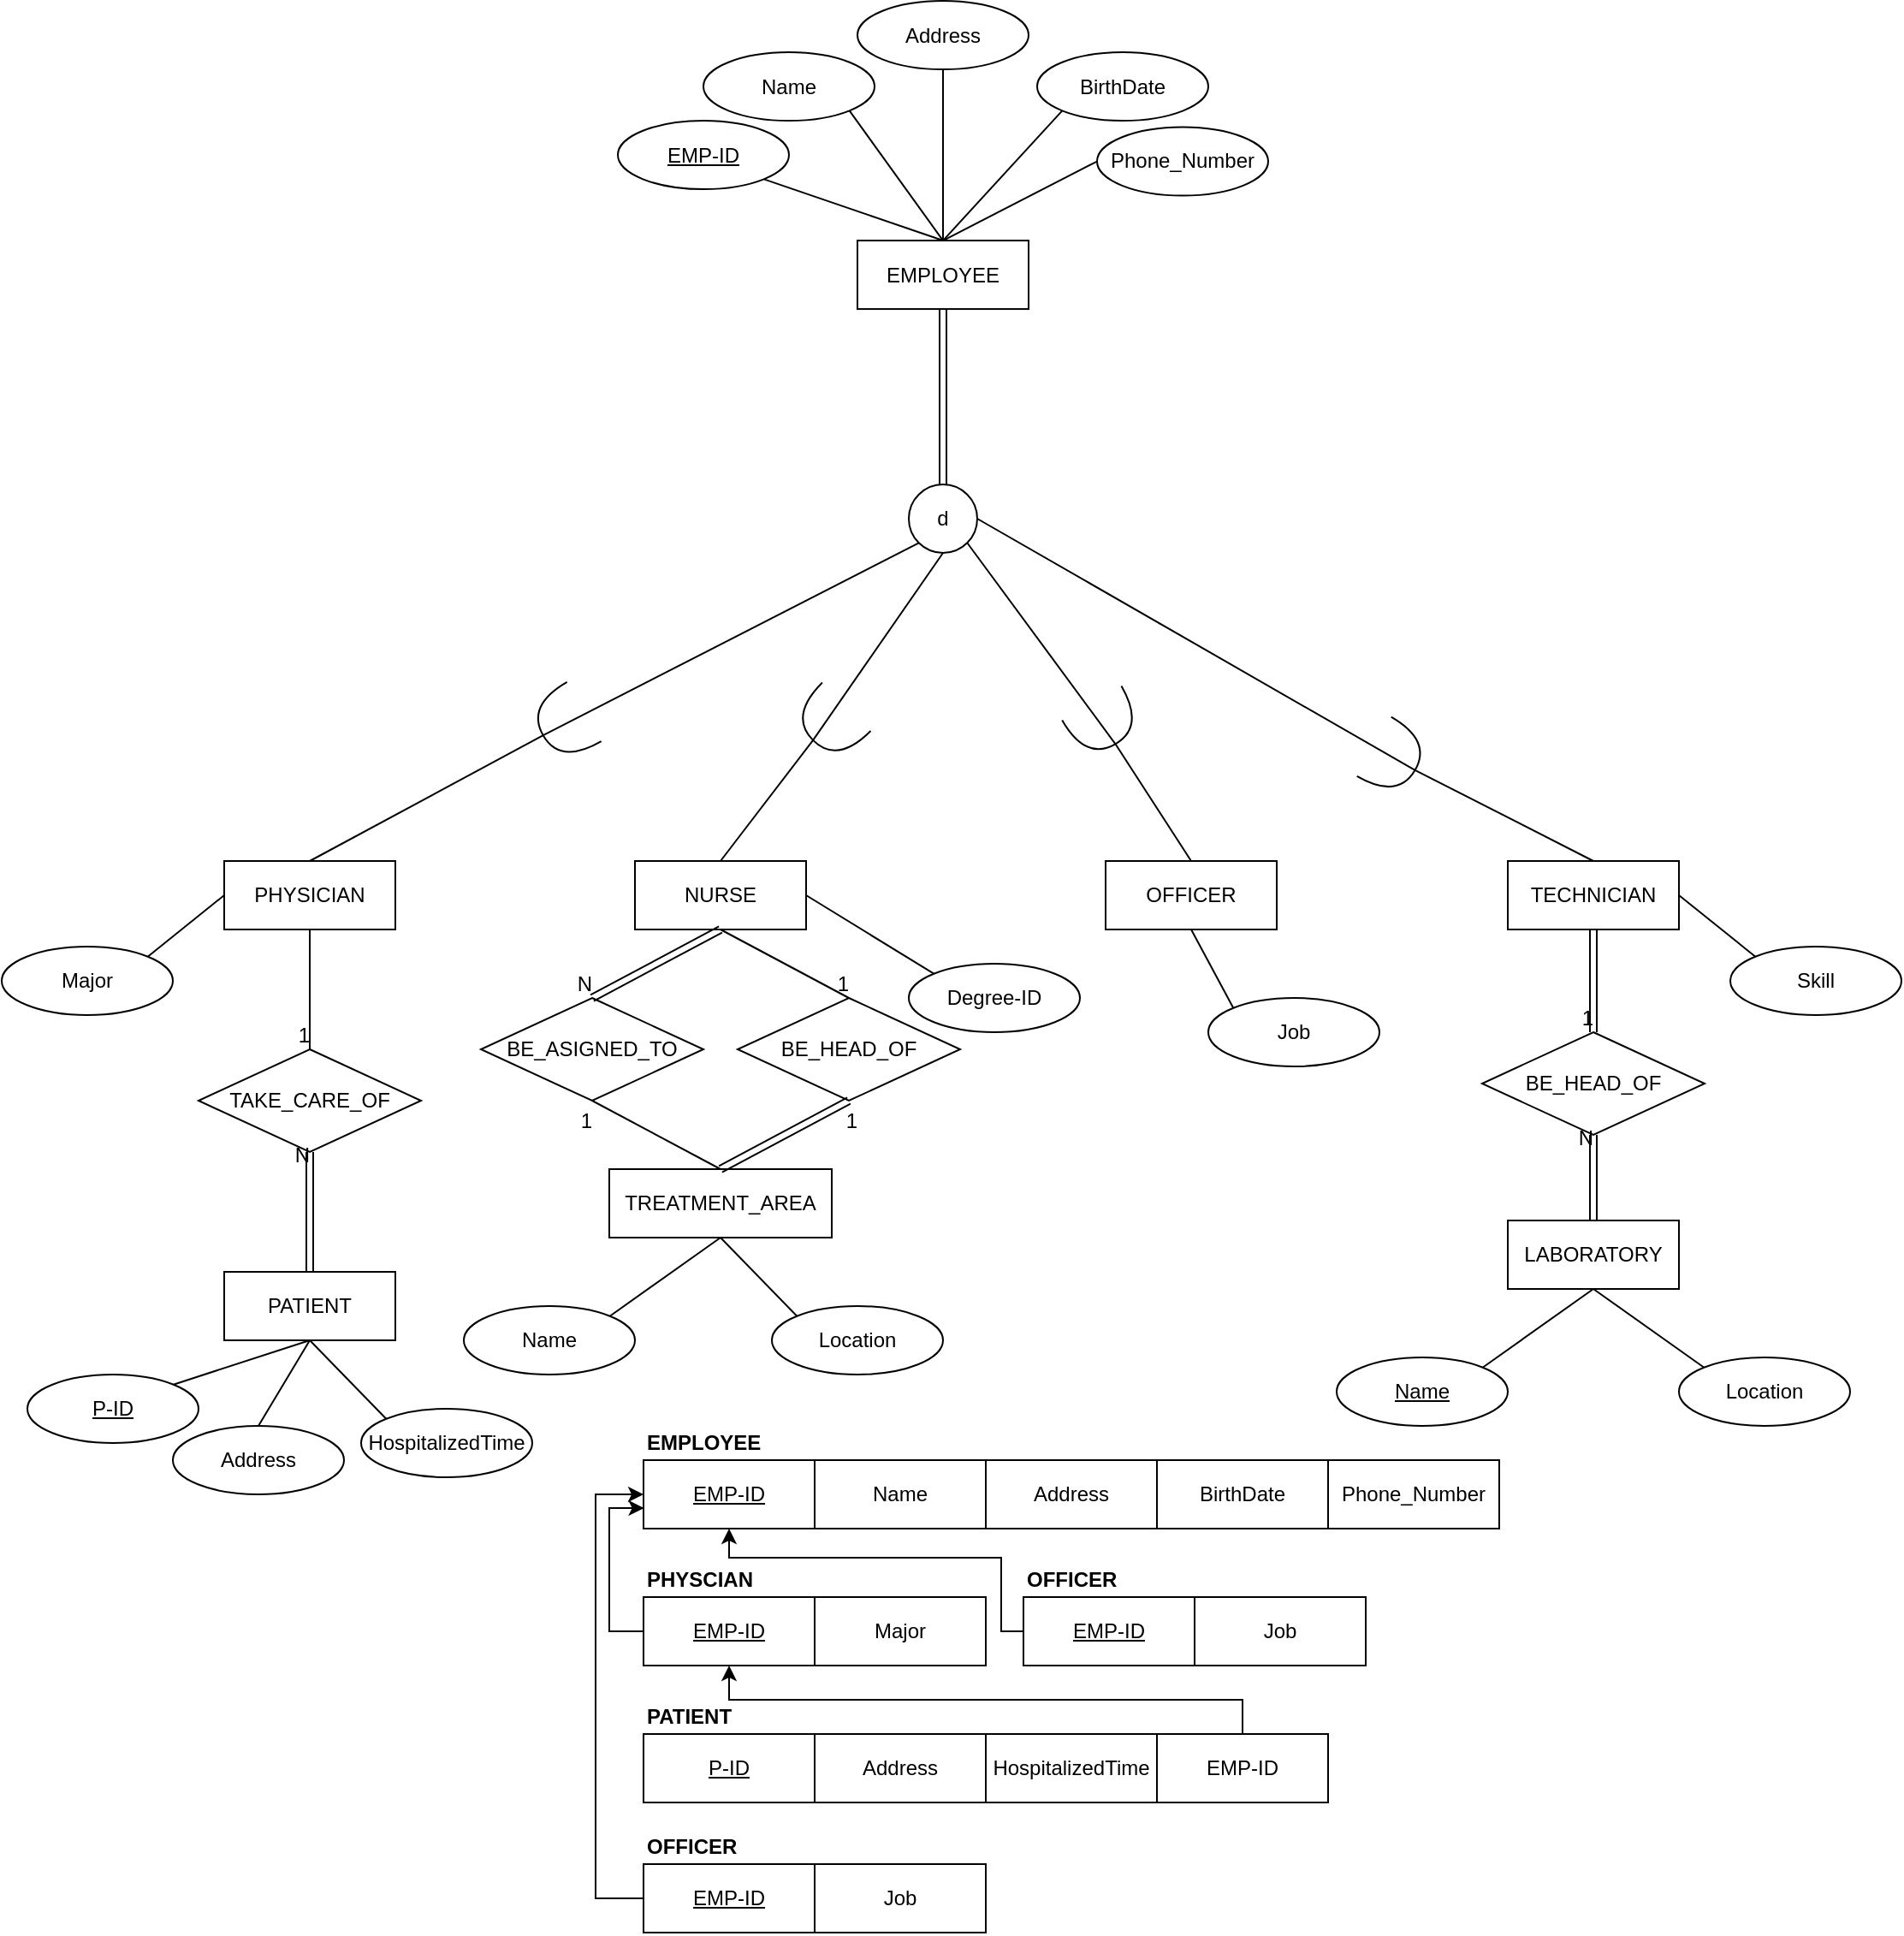 <mxfile version="15.3.2" type="github">
  <diagram id="R2lEEEUBdFMjLlhIrx00" name="Page-1">
    <mxGraphModel dx="1831" dy="503" grid="0" gridSize="10" guides="1" tooltips="1" connect="1" arrows="1" fold="1" page="1" pageScale="1" pageWidth="850" pageHeight="1100" math="0" shadow="0" extFonts="Permanent Marker^https://fonts.googleapis.com/css?family=Permanent+Marker">
      <root>
        <mxCell id="0" />
        <mxCell id="1" parent="0" />
        <mxCell id="Uyzg28V6n4aqCo-Vc_xZ-2" value="EMPLOYEE" style="whiteSpace=wrap;html=1;align=center;" parent="1" vertex="1">
          <mxGeometry x="230" y="257.53" width="100" height="40" as="geometry" />
        </mxCell>
        <mxCell id="Uyzg28V6n4aqCo-Vc_xZ-3" value="EMP-ID" style="ellipse;whiteSpace=wrap;html=1;align=center;fontStyle=4;" parent="1" vertex="1">
          <mxGeometry x="90" y="187.53" width="100" height="40" as="geometry" />
        </mxCell>
        <mxCell id="Uyzg28V6n4aqCo-Vc_xZ-4" value="" style="endArrow=none;html=1;rounded=0;entryX=0.5;entryY=0;entryDx=0;entryDy=0;exitX=1;exitY=1;exitDx=0;exitDy=0;" parent="1" source="Uyzg28V6n4aqCo-Vc_xZ-3" target="Uyzg28V6n4aqCo-Vc_xZ-2" edge="1">
          <mxGeometry relative="1" as="geometry">
            <mxPoint x="160" y="287.53" as="sourcePoint" />
            <mxPoint x="320" y="287.53" as="targetPoint" />
          </mxGeometry>
        </mxCell>
        <mxCell id="Uyzg28V6n4aqCo-Vc_xZ-5" value="Name" style="ellipse;whiteSpace=wrap;html=1;align=center;" parent="1" vertex="1">
          <mxGeometry x="140" y="147.53" width="100" height="40" as="geometry" />
        </mxCell>
        <mxCell id="Uyzg28V6n4aqCo-Vc_xZ-6" value="Address" style="ellipse;whiteSpace=wrap;html=1;align=center;" parent="1" vertex="1">
          <mxGeometry x="230" y="117.53" width="100" height="40" as="geometry" />
        </mxCell>
        <mxCell id="Uyzg28V6n4aqCo-Vc_xZ-7" value="BirthDate" style="ellipse;whiteSpace=wrap;html=1;align=center;" parent="1" vertex="1">
          <mxGeometry x="335" y="147.53" width="100" height="40" as="geometry" />
        </mxCell>
        <mxCell id="Uyzg28V6n4aqCo-Vc_xZ-8" value="Phone_Number" style="ellipse;whiteSpace=wrap;html=1;align=center;" parent="1" vertex="1">
          <mxGeometry x="370" y="191.29" width="100" height="40" as="geometry" />
        </mxCell>
        <mxCell id="Uyzg28V6n4aqCo-Vc_xZ-9" value="" style="endArrow=none;html=1;rounded=0;entryX=0.5;entryY=0;entryDx=0;entryDy=0;exitX=1;exitY=1;exitDx=0;exitDy=0;" parent="1" source="Uyzg28V6n4aqCo-Vc_xZ-5" target="Uyzg28V6n4aqCo-Vc_xZ-2" edge="1">
          <mxGeometry relative="1" as="geometry">
            <mxPoint x="185.233" y="231.721" as="sourcePoint" />
            <mxPoint x="240" y="267.53" as="targetPoint" />
          </mxGeometry>
        </mxCell>
        <mxCell id="Uyzg28V6n4aqCo-Vc_xZ-10" value="" style="endArrow=none;html=1;rounded=0;entryX=0.5;entryY=0;entryDx=0;entryDy=0;exitX=0.5;exitY=1;exitDx=0;exitDy=0;" parent="1" source="Uyzg28V6n4aqCo-Vc_xZ-6" target="Uyzg28V6n4aqCo-Vc_xZ-2" edge="1">
          <mxGeometry relative="1" as="geometry">
            <mxPoint x="195.233" y="241.721" as="sourcePoint" />
            <mxPoint x="250" y="277.53" as="targetPoint" />
          </mxGeometry>
        </mxCell>
        <mxCell id="Uyzg28V6n4aqCo-Vc_xZ-11" value="" style="endArrow=none;html=1;rounded=0;entryX=0.5;entryY=0;entryDx=0;entryDy=0;exitX=0;exitY=1;exitDx=0;exitDy=0;" parent="1" source="Uyzg28V6n4aqCo-Vc_xZ-7" target="Uyzg28V6n4aqCo-Vc_xZ-2" edge="1">
          <mxGeometry relative="1" as="geometry">
            <mxPoint x="205.233" y="251.721" as="sourcePoint" />
            <mxPoint x="260" y="287.53" as="targetPoint" />
          </mxGeometry>
        </mxCell>
        <mxCell id="Uyzg28V6n4aqCo-Vc_xZ-12" value="" style="endArrow=none;html=1;rounded=0;entryX=0.5;entryY=0;entryDx=0;entryDy=0;exitX=0;exitY=0.5;exitDx=0;exitDy=0;" parent="1" source="Uyzg28V6n4aqCo-Vc_xZ-8" target="Uyzg28V6n4aqCo-Vc_xZ-2" edge="1">
          <mxGeometry relative="1" as="geometry">
            <mxPoint x="359.767" y="191.721" as="sourcePoint" />
            <mxPoint x="290" y="267.53" as="targetPoint" />
          </mxGeometry>
        </mxCell>
        <mxCell id="Uyzg28V6n4aqCo-Vc_xZ-13" value="PHYSICIAN" style="whiteSpace=wrap;html=1;align=center;" parent="1" vertex="1">
          <mxGeometry x="-140" y="620" width="100" height="40" as="geometry" />
        </mxCell>
        <mxCell id="Uyzg28V6n4aqCo-Vc_xZ-14" value="NURSE" style="whiteSpace=wrap;html=1;align=center;" parent="1" vertex="1">
          <mxGeometry x="100" y="620" width="100" height="40" as="geometry" />
        </mxCell>
        <mxCell id="Uyzg28V6n4aqCo-Vc_xZ-15" value="OFFICER" style="whiteSpace=wrap;html=1;align=center;" parent="1" vertex="1">
          <mxGeometry x="375" y="620" width="100" height="40" as="geometry" />
        </mxCell>
        <mxCell id="Uyzg28V6n4aqCo-Vc_xZ-16" value="TECHNICIAN" style="whiteSpace=wrap;html=1;align=center;" parent="1" vertex="1">
          <mxGeometry x="610" y="620" width="100" height="40" as="geometry" />
        </mxCell>
        <mxCell id="Uyzg28V6n4aqCo-Vc_xZ-17" value="Major" style="ellipse;whiteSpace=wrap;html=1;align=center;" parent="1" vertex="1">
          <mxGeometry x="-270" y="670" width="100" height="40" as="geometry" />
        </mxCell>
        <mxCell id="Uyzg28V6n4aqCo-Vc_xZ-18" value="Degree-ID" style="ellipse;whiteSpace=wrap;html=1;align=center;" parent="1" vertex="1">
          <mxGeometry x="260" y="680" width="100" height="40" as="geometry" />
        </mxCell>
        <mxCell id="Uyzg28V6n4aqCo-Vc_xZ-19" value="Job" style="ellipse;whiteSpace=wrap;html=1;align=center;" parent="1" vertex="1">
          <mxGeometry x="435" y="700" width="100" height="40" as="geometry" />
        </mxCell>
        <mxCell id="Uyzg28V6n4aqCo-Vc_xZ-20" value="Skill" style="ellipse;whiteSpace=wrap;html=1;align=center;" parent="1" vertex="1">
          <mxGeometry x="740" y="670" width="100" height="40" as="geometry" />
        </mxCell>
        <mxCell id="Uyzg28V6n4aqCo-Vc_xZ-21" value="TREATMENT_AREA" style="whiteSpace=wrap;html=1;align=center;" parent="1" vertex="1">
          <mxGeometry x="85" y="800" width="130" height="40" as="geometry" />
        </mxCell>
        <mxCell id="Uyzg28V6n4aqCo-Vc_xZ-22" value="Name" style="ellipse;whiteSpace=wrap;html=1;align=center;" parent="1" vertex="1">
          <mxGeometry y="880" width="100" height="40" as="geometry" />
        </mxCell>
        <mxCell id="Uyzg28V6n4aqCo-Vc_xZ-23" value="Location" style="ellipse;whiteSpace=wrap;html=1;align=center;" parent="1" vertex="1">
          <mxGeometry x="180" y="880" width="100" height="40" as="geometry" />
        </mxCell>
        <mxCell id="Uyzg28V6n4aqCo-Vc_xZ-24" value="BE_ASIGNED_TO" style="shape=rhombus;perimeter=rhombusPerimeter;whiteSpace=wrap;html=1;align=center;" parent="1" vertex="1">
          <mxGeometry x="10" y="700" width="130" height="60" as="geometry" />
        </mxCell>
        <mxCell id="Uyzg28V6n4aqCo-Vc_xZ-25" value="BE_HEAD_OF" style="shape=rhombus;perimeter=rhombusPerimeter;whiteSpace=wrap;html=1;align=center;" parent="1" vertex="1">
          <mxGeometry x="160" y="700" width="130" height="60" as="geometry" />
        </mxCell>
        <mxCell id="F6QWjdPtNoCnqDU_v6b6-1" value="" style="shape=link;html=1;rounded=0;exitX=0.5;exitY=1;exitDx=0;exitDy=0;entryX=0.5;entryY=0;entryDx=0;entryDy=0;" edge="1" parent="1" source="Uyzg28V6n4aqCo-Vc_xZ-14" target="Uyzg28V6n4aqCo-Vc_xZ-24">
          <mxGeometry relative="1" as="geometry">
            <mxPoint x="210" y="640" as="sourcePoint" />
            <mxPoint x="370" y="640" as="targetPoint" />
          </mxGeometry>
        </mxCell>
        <mxCell id="F6QWjdPtNoCnqDU_v6b6-2" value="N" style="resizable=0;html=1;align=right;verticalAlign=bottom;" connectable="0" vertex="1" parent="F6QWjdPtNoCnqDU_v6b6-1">
          <mxGeometry x="1" relative="1" as="geometry" />
        </mxCell>
        <mxCell id="F6QWjdPtNoCnqDU_v6b6-3" value="" style="endArrow=none;html=1;rounded=0;exitX=0.5;exitY=0;exitDx=0;exitDy=0;entryX=0.5;entryY=1;entryDx=0;entryDy=0;shape=link;" edge="1" parent="1" source="Uyzg28V6n4aqCo-Vc_xZ-21" target="Uyzg28V6n4aqCo-Vc_xZ-25">
          <mxGeometry relative="1" as="geometry">
            <mxPoint x="190" y="740" as="sourcePoint" />
            <mxPoint x="350" y="740" as="targetPoint" />
          </mxGeometry>
        </mxCell>
        <mxCell id="F6QWjdPtNoCnqDU_v6b6-4" value="1" style="resizable=0;html=1;align=right;verticalAlign=bottom;" connectable="0" vertex="1" parent="F6QWjdPtNoCnqDU_v6b6-3">
          <mxGeometry x="1" relative="1" as="geometry">
            <mxPoint x="5" y="20" as="offset" />
          </mxGeometry>
        </mxCell>
        <mxCell id="F6QWjdPtNoCnqDU_v6b6-7" value="" style="endArrow=none;html=1;rounded=0;exitX=0.5;exitY=1;exitDx=0;exitDy=0;entryX=0.5;entryY=0;entryDx=0;entryDy=0;" edge="1" parent="1" source="Uyzg28V6n4aqCo-Vc_xZ-14" target="Uyzg28V6n4aqCo-Vc_xZ-25">
          <mxGeometry relative="1" as="geometry">
            <mxPoint x="210" y="610" as="sourcePoint" />
            <mxPoint x="370" y="610" as="targetPoint" />
          </mxGeometry>
        </mxCell>
        <mxCell id="F6QWjdPtNoCnqDU_v6b6-8" value="1" style="resizable=0;html=1;align=right;verticalAlign=bottom;" connectable="0" vertex="1" parent="F6QWjdPtNoCnqDU_v6b6-7">
          <mxGeometry x="1" relative="1" as="geometry" />
        </mxCell>
        <mxCell id="F6QWjdPtNoCnqDU_v6b6-9" value="" style="endArrow=none;html=1;rounded=0;entryX=0.5;entryY=1;entryDx=0;entryDy=0;exitX=0.5;exitY=0;exitDx=0;exitDy=0;" edge="1" parent="1" source="Uyzg28V6n4aqCo-Vc_xZ-21" target="Uyzg28V6n4aqCo-Vc_xZ-24">
          <mxGeometry relative="1" as="geometry">
            <mxPoint x="210" y="610" as="sourcePoint" />
            <mxPoint x="370" y="610" as="targetPoint" />
          </mxGeometry>
        </mxCell>
        <mxCell id="F6QWjdPtNoCnqDU_v6b6-10" value="1" style="resizable=0;html=1;align=right;verticalAlign=bottom;" connectable="0" vertex="1" parent="F6QWjdPtNoCnqDU_v6b6-9">
          <mxGeometry x="1" relative="1" as="geometry">
            <mxPoint y="20" as="offset" />
          </mxGeometry>
        </mxCell>
        <mxCell id="F6QWjdPtNoCnqDU_v6b6-11" value="BE_HEAD_OF" style="shape=rhombus;perimeter=rhombusPerimeter;whiteSpace=wrap;html=1;align=center;" vertex="1" parent="1">
          <mxGeometry x="595" y="720" width="130" height="60" as="geometry" />
        </mxCell>
        <mxCell id="F6QWjdPtNoCnqDU_v6b6-12" value="" style="shape=link;html=1;rounded=0;entryX=0.5;entryY=0;entryDx=0;entryDy=0;exitX=0.5;exitY=1;exitDx=0;exitDy=0;" edge="1" parent="1" source="Uyzg28V6n4aqCo-Vc_xZ-16" target="F6QWjdPtNoCnqDU_v6b6-11">
          <mxGeometry relative="1" as="geometry">
            <mxPoint x="460" y="610" as="sourcePoint" />
            <mxPoint x="620" y="610" as="targetPoint" />
          </mxGeometry>
        </mxCell>
        <mxCell id="F6QWjdPtNoCnqDU_v6b6-13" value="1" style="resizable=0;html=1;align=right;verticalAlign=bottom;" connectable="0" vertex="1" parent="F6QWjdPtNoCnqDU_v6b6-12">
          <mxGeometry x="1" relative="1" as="geometry" />
        </mxCell>
        <mxCell id="F6QWjdPtNoCnqDU_v6b6-14" value="LABORATORY" style="whiteSpace=wrap;html=1;align=center;" vertex="1" parent="1">
          <mxGeometry x="610" y="830" width="100" height="40" as="geometry" />
        </mxCell>
        <mxCell id="F6QWjdPtNoCnqDU_v6b6-15" value="" style="shape=link;html=1;rounded=0;entryX=0.5;entryY=1;entryDx=0;entryDy=0;exitX=0.5;exitY=0;exitDx=0;exitDy=0;" edge="1" parent="1" source="F6QWjdPtNoCnqDU_v6b6-14" target="F6QWjdPtNoCnqDU_v6b6-11">
          <mxGeometry relative="1" as="geometry">
            <mxPoint x="410" y="740" as="sourcePoint" />
            <mxPoint x="570" y="740" as="targetPoint" />
          </mxGeometry>
        </mxCell>
        <mxCell id="F6QWjdPtNoCnqDU_v6b6-16" value="N" style="resizable=0;html=1;align=right;verticalAlign=bottom;" connectable="0" vertex="1" parent="F6QWjdPtNoCnqDU_v6b6-15">
          <mxGeometry x="1" relative="1" as="geometry">
            <mxPoint y="10" as="offset" />
          </mxGeometry>
        </mxCell>
        <mxCell id="F6QWjdPtNoCnqDU_v6b6-17" value="Location" style="ellipse;whiteSpace=wrap;html=1;align=center;" vertex="1" parent="1">
          <mxGeometry x="710" y="910" width="100" height="40" as="geometry" />
        </mxCell>
        <mxCell id="F6QWjdPtNoCnqDU_v6b6-18" value="&lt;u&gt;Name&lt;/u&gt;" style="ellipse;whiteSpace=wrap;html=1;align=center;" vertex="1" parent="1">
          <mxGeometry x="510" y="910" width="100" height="40" as="geometry" />
        </mxCell>
        <mxCell id="F6QWjdPtNoCnqDU_v6b6-19" value="TAKE_CARE_OF" style="shape=rhombus;perimeter=rhombusPerimeter;whiteSpace=wrap;html=1;align=center;" vertex="1" parent="1">
          <mxGeometry x="-155" y="730" width="130" height="60" as="geometry" />
        </mxCell>
        <mxCell id="F6QWjdPtNoCnqDU_v6b6-20" value="PATIENT" style="whiteSpace=wrap;html=1;align=center;" vertex="1" parent="1">
          <mxGeometry x="-140" y="860" width="100" height="40" as="geometry" />
        </mxCell>
        <mxCell id="F6QWjdPtNoCnqDU_v6b6-21" value="" style="shape=link;html=1;rounded=0;entryX=0.5;entryY=1;entryDx=0;entryDy=0;exitX=0.5;exitY=0;exitDx=0;exitDy=0;" edge="1" parent="1" source="F6QWjdPtNoCnqDU_v6b6-20" target="F6QWjdPtNoCnqDU_v6b6-19">
          <mxGeometry relative="1" as="geometry">
            <mxPoint x="-340" y="770" as="sourcePoint" />
            <mxPoint x="-180" y="770" as="targetPoint" />
          </mxGeometry>
        </mxCell>
        <mxCell id="F6QWjdPtNoCnqDU_v6b6-22" value="N" style="resizable=0;html=1;align=right;verticalAlign=bottom;" connectable="0" vertex="1" parent="F6QWjdPtNoCnqDU_v6b6-21">
          <mxGeometry x="1" relative="1" as="geometry">
            <mxPoint y="10" as="offset" />
          </mxGeometry>
        </mxCell>
        <mxCell id="F6QWjdPtNoCnqDU_v6b6-23" value="Address" style="ellipse;whiteSpace=wrap;html=1;align=center;" vertex="1" parent="1">
          <mxGeometry x="-170" y="950" width="100" height="40" as="geometry" />
        </mxCell>
        <mxCell id="F6QWjdPtNoCnqDU_v6b6-24" value="&lt;u&gt;P-ID&lt;/u&gt;" style="ellipse;whiteSpace=wrap;html=1;align=center;" vertex="1" parent="1">
          <mxGeometry x="-255" y="920" width="100" height="40" as="geometry" />
        </mxCell>
        <mxCell id="F6QWjdPtNoCnqDU_v6b6-25" value="" style="endArrow=none;html=1;rounded=0;exitX=0.5;exitY=1;exitDx=0;exitDy=0;entryX=0.5;entryY=0;entryDx=0;entryDy=0;" edge="1" parent="1" source="Uyzg28V6n4aqCo-Vc_xZ-13" target="F6QWjdPtNoCnqDU_v6b6-19">
          <mxGeometry relative="1" as="geometry">
            <mxPoint x="-250" y="720" as="sourcePoint" />
            <mxPoint x="-90" y="720" as="targetPoint" />
          </mxGeometry>
        </mxCell>
        <mxCell id="F6QWjdPtNoCnqDU_v6b6-26" value="1" style="resizable=0;html=1;align=right;verticalAlign=bottom;" connectable="0" vertex="1" parent="F6QWjdPtNoCnqDU_v6b6-25">
          <mxGeometry x="1" relative="1" as="geometry" />
        </mxCell>
        <mxCell id="F6QWjdPtNoCnqDU_v6b6-27" value="HospitalizedTime" style="ellipse;whiteSpace=wrap;html=1;align=center;" vertex="1" parent="1">
          <mxGeometry x="-60" y="940" width="100" height="40" as="geometry" />
        </mxCell>
        <mxCell id="F6QWjdPtNoCnqDU_v6b6-28" value="d" style="ellipse;whiteSpace=wrap;html=1;aspect=fixed;" vertex="1" parent="1">
          <mxGeometry x="260" y="400" width="40" height="40" as="geometry" />
        </mxCell>
        <mxCell id="F6QWjdPtNoCnqDU_v6b6-29" value="" style="shape=link;html=1;rounded=0;exitX=0.5;exitY=1;exitDx=0;exitDy=0;entryX=0.5;entryY=0;entryDx=0;entryDy=0;" edge="1" parent="1" source="Uyzg28V6n4aqCo-Vc_xZ-2" target="F6QWjdPtNoCnqDU_v6b6-28">
          <mxGeometry relative="1" as="geometry">
            <mxPoint x="330" y="350" as="sourcePoint" />
            <mxPoint x="490" y="350" as="targetPoint" />
          </mxGeometry>
        </mxCell>
        <mxCell id="F6QWjdPtNoCnqDU_v6b6-31" value="" style="endArrow=none;html=1;rounded=0;entryX=1;entryY=0.5;entryDx=0;entryDy=0;exitX=0.5;exitY=0;exitDx=0;exitDy=0;entryPerimeter=0;" edge="1" parent="1" source="Uyzg28V6n4aqCo-Vc_xZ-13" target="F6QWjdPtNoCnqDU_v6b6-32">
          <mxGeometry relative="1" as="geometry">
            <mxPoint x="185.355" y="231.672" as="sourcePoint" />
            <mxPoint x="290" y="267.53" as="targetPoint" />
          </mxGeometry>
        </mxCell>
        <mxCell id="F6QWjdPtNoCnqDU_v6b6-32" value="" style="shape=requiredInterface;html=1;verticalLabelPosition=bottom;rotation=-210;" vertex="1" parent="1">
          <mxGeometry x="44.51" y="519.67" width="27.66" height="40" as="geometry" />
        </mxCell>
        <mxCell id="F6QWjdPtNoCnqDU_v6b6-33" value="" style="endArrow=none;html=1;rounded=0;entryX=0;entryY=1;entryDx=0;entryDy=0;exitX=1;exitY=0.5;exitDx=0;exitDy=0;exitPerimeter=0;" edge="1" parent="1" source="F6QWjdPtNoCnqDU_v6b6-32" target="F6QWjdPtNoCnqDU_v6b6-28">
          <mxGeometry relative="1" as="geometry">
            <mxPoint x="50" y="550" as="sourcePoint" />
            <mxPoint x="56.363" y="556.585" as="targetPoint" />
          </mxGeometry>
        </mxCell>
        <mxCell id="F6QWjdPtNoCnqDU_v6b6-34" value="" style="endArrow=none;html=1;rounded=0;entryX=1;entryY=0.5;entryDx=0;entryDy=0;exitX=0.5;exitY=0;exitDx=0;exitDy=0;entryPerimeter=0;" edge="1" parent="1" target="F6QWjdPtNoCnqDU_v6b6-35" source="Uyzg28V6n4aqCo-Vc_xZ-14">
          <mxGeometry relative="1" as="geometry">
            <mxPoint x="100" y="585.86" as="sourcePoint" />
            <mxPoint x="480" y="233.39" as="targetPoint" />
          </mxGeometry>
        </mxCell>
        <mxCell id="F6QWjdPtNoCnqDU_v6b6-35" value="" style="shape=requiredInterface;html=1;verticalLabelPosition=bottom;rotation=135;" vertex="1" parent="1">
          <mxGeometry x="200" y="519.67" width="27.66" height="40" as="geometry" />
        </mxCell>
        <mxCell id="F6QWjdPtNoCnqDU_v6b6-36" value="" style="endArrow=none;html=1;rounded=0;entryX=0.5;entryY=1;entryDx=0;entryDy=0;exitX=1;exitY=0.5;exitDx=0;exitDy=0;exitPerimeter=0;" edge="1" parent="1" source="F6QWjdPtNoCnqDU_v6b6-35" target="F6QWjdPtNoCnqDU_v6b6-28">
          <mxGeometry relative="1" as="geometry">
            <mxPoint x="240" y="515.86" as="sourcePoint" />
            <mxPoint x="455.858" y="400.002" as="targetPoint" />
          </mxGeometry>
        </mxCell>
        <mxCell id="F6QWjdPtNoCnqDU_v6b6-37" value="" style="endArrow=none;html=1;rounded=0;entryX=1;entryY=0.5;entryDx=0;entryDy=0;exitX=0.5;exitY=0;exitDx=0;exitDy=0;entryPerimeter=0;" edge="1" parent="1" target="F6QWjdPtNoCnqDU_v6b6-38" source="Uyzg28V6n4aqCo-Vc_xZ-15">
          <mxGeometry relative="1" as="geometry">
            <mxPoint x="350" y="600" as="sourcePoint" />
            <mxPoint x="680" y="213.39" as="targetPoint" />
          </mxGeometry>
        </mxCell>
        <mxCell id="F6QWjdPtNoCnqDU_v6b6-38" value="" style="shape=requiredInterface;html=1;verticalLabelPosition=bottom;rotation=60;" vertex="1" parent="1">
          <mxGeometry x="360" y="519.67" width="27.66" height="40" as="geometry" />
        </mxCell>
        <mxCell id="F6QWjdPtNoCnqDU_v6b6-39" value="" style="endArrow=none;html=1;rounded=0;entryX=1;entryY=1;entryDx=0;entryDy=0;exitX=1;exitY=0.5;exitDx=0;exitDy=0;exitPerimeter=0;" edge="1" parent="1" source="F6QWjdPtNoCnqDU_v6b6-38" target="F6QWjdPtNoCnqDU_v6b6-28">
          <mxGeometry relative="1" as="geometry">
            <mxPoint x="440" y="495.86" as="sourcePoint" />
            <mxPoint x="480" y="420" as="targetPoint" />
          </mxGeometry>
        </mxCell>
        <mxCell id="F6QWjdPtNoCnqDU_v6b6-40" value="" style="endArrow=none;html=1;rounded=0;entryX=1;entryY=0.5;entryDx=0;entryDy=0;exitX=0.5;exitY=0;exitDx=0;exitDy=0;entryPerimeter=0;" edge="1" parent="1" target="F6QWjdPtNoCnqDU_v6b6-41" source="Uyzg28V6n4aqCo-Vc_xZ-16">
          <mxGeometry relative="1" as="geometry">
            <mxPoint x="500" y="610" as="sourcePoint" />
            <mxPoint x="830" y="223.39" as="targetPoint" />
          </mxGeometry>
        </mxCell>
        <mxCell id="F6QWjdPtNoCnqDU_v6b6-41" value="" style="shape=requiredInterface;html=1;verticalLabelPosition=bottom;rotation=30;" vertex="1" parent="1">
          <mxGeometry x="530" y="540" width="27.66" height="40" as="geometry" />
        </mxCell>
        <mxCell id="F6QWjdPtNoCnqDU_v6b6-42" value="" style="endArrow=none;html=1;rounded=0;entryX=1;entryY=0.5;entryDx=0;entryDy=0;exitX=1;exitY=0.5;exitDx=0;exitDy=0;exitPerimeter=0;" edge="1" parent="1" source="F6QWjdPtNoCnqDU_v6b6-41" target="F6QWjdPtNoCnqDU_v6b6-28">
          <mxGeometry relative="1" as="geometry">
            <mxPoint x="590" y="505.86" as="sourcePoint" />
            <mxPoint x="630" y="430" as="targetPoint" />
          </mxGeometry>
        </mxCell>
        <mxCell id="F6QWjdPtNoCnqDU_v6b6-43" value="" style="endArrow=none;html=1;rounded=0;entryX=1;entryY=0.5;entryDx=0;entryDy=0;exitX=0;exitY=0;exitDx=0;exitDy=0;" edge="1" parent="1" source="Uyzg28V6n4aqCo-Vc_xZ-20" target="Uyzg28V6n4aqCo-Vc_xZ-16">
          <mxGeometry relative="1" as="geometry">
            <mxPoint x="670" y="630" as="sourcePoint" />
            <mxPoint x="565.807" y="576.915" as="targetPoint" />
          </mxGeometry>
        </mxCell>
        <mxCell id="F6QWjdPtNoCnqDU_v6b6-44" value="" style="endArrow=none;html=1;rounded=0;entryX=0.5;entryY=1;entryDx=0;entryDy=0;exitX=0;exitY=0;exitDx=0;exitDy=0;" edge="1" parent="1" source="F6QWjdPtNoCnqDU_v6b6-17" target="F6QWjdPtNoCnqDU_v6b6-14">
          <mxGeometry relative="1" as="geometry">
            <mxPoint x="764.645" y="685.858" as="sourcePoint" />
            <mxPoint x="720" y="650" as="targetPoint" />
          </mxGeometry>
        </mxCell>
        <mxCell id="F6QWjdPtNoCnqDU_v6b6-45" value="" style="endArrow=none;html=1;rounded=0;entryX=0.5;entryY=1;entryDx=0;entryDy=0;exitX=1;exitY=0;exitDx=0;exitDy=0;" edge="1" parent="1" source="F6QWjdPtNoCnqDU_v6b6-18" target="F6QWjdPtNoCnqDU_v6b6-14">
          <mxGeometry relative="1" as="geometry">
            <mxPoint x="734.645" y="925.858" as="sourcePoint" />
            <mxPoint x="670" y="880" as="targetPoint" />
          </mxGeometry>
        </mxCell>
        <mxCell id="F6QWjdPtNoCnqDU_v6b6-46" value="" style="endArrow=none;html=1;rounded=0;entryX=0.5;entryY=1;entryDx=0;entryDy=0;exitX=0;exitY=0;exitDx=0;exitDy=0;" edge="1" parent="1" source="Uyzg28V6n4aqCo-Vc_xZ-19" target="Uyzg28V6n4aqCo-Vc_xZ-15">
          <mxGeometry relative="1" as="geometry">
            <mxPoint x="392.995" y="745.858" as="sourcePoint" />
            <mxPoint x="457.64" y="700" as="targetPoint" />
          </mxGeometry>
        </mxCell>
        <mxCell id="F6QWjdPtNoCnqDU_v6b6-47" value="" style="endArrow=none;html=1;rounded=0;exitX=1;exitY=0.5;exitDx=0;exitDy=0;entryX=0;entryY=0;entryDx=0;entryDy=0;" edge="1" parent="1" source="Uyzg28V6n4aqCo-Vc_xZ-14" target="Uyzg28V6n4aqCo-Vc_xZ-18">
          <mxGeometry relative="1" as="geometry">
            <mxPoint x="225.355" y="645.858" as="sourcePoint" />
            <mxPoint x="250" y="690" as="targetPoint" />
          </mxGeometry>
        </mxCell>
        <mxCell id="F6QWjdPtNoCnqDU_v6b6-48" value="" style="endArrow=none;html=1;rounded=0;exitX=0.5;exitY=1;exitDx=0;exitDy=0;entryX=1;entryY=0;entryDx=0;entryDy=0;" edge="1" parent="1" source="Uyzg28V6n4aqCo-Vc_xZ-21" target="Uyzg28V6n4aqCo-Vc_xZ-22">
          <mxGeometry relative="1" as="geometry">
            <mxPoint x="112.68" y="874.14" as="sourcePoint" />
            <mxPoint x="187.325" y="919.998" as="targetPoint" />
          </mxGeometry>
        </mxCell>
        <mxCell id="F6QWjdPtNoCnqDU_v6b6-49" value="" style="endArrow=none;html=1;rounded=0;exitX=0.5;exitY=1;exitDx=0;exitDy=0;entryX=0;entryY=0;entryDx=0;entryDy=0;" edge="1" parent="1" source="Uyzg28V6n4aqCo-Vc_xZ-21" target="Uyzg28V6n4aqCo-Vc_xZ-23">
          <mxGeometry relative="1" as="geometry">
            <mxPoint x="160" y="850" as="sourcePoint" />
            <mxPoint x="95.355" y="895.858" as="targetPoint" />
          </mxGeometry>
        </mxCell>
        <mxCell id="F6QWjdPtNoCnqDU_v6b6-50" value="" style="endArrow=none;html=1;rounded=0;exitX=1;exitY=0;exitDx=0;exitDy=0;entryX=0;entryY=0.5;entryDx=0;entryDy=0;" edge="1" parent="1" source="Uyzg28V6n4aqCo-Vc_xZ-17" target="Uyzg28V6n4aqCo-Vc_xZ-13">
          <mxGeometry relative="1" as="geometry">
            <mxPoint x="-199.64" y="600" as="sourcePoint" />
            <mxPoint x="-154.995" y="645.858" as="targetPoint" />
          </mxGeometry>
        </mxCell>
        <mxCell id="F6QWjdPtNoCnqDU_v6b6-52" value="" style="endArrow=none;html=1;rounded=0;exitX=1;exitY=0;exitDx=0;exitDy=0;entryX=0.5;entryY=1;entryDx=0;entryDy=0;" edge="1" parent="1" source="F6QWjdPtNoCnqDU_v6b6-24" target="F6QWjdPtNoCnqDU_v6b6-20">
          <mxGeometry relative="1" as="geometry">
            <mxPoint x="-227.325" y="885.858" as="sourcePoint" />
            <mxPoint x="-182.68" y="850" as="targetPoint" />
          </mxGeometry>
        </mxCell>
        <mxCell id="F6QWjdPtNoCnqDU_v6b6-53" value="" style="endArrow=none;html=1;rounded=0;exitX=0.5;exitY=0;exitDx=0;exitDy=0;entryX=0.5;entryY=1;entryDx=0;entryDy=0;" edge="1" parent="1" source="F6QWjdPtNoCnqDU_v6b6-23" target="F6QWjdPtNoCnqDU_v6b6-20">
          <mxGeometry relative="1" as="geometry">
            <mxPoint x="-159.645" y="935.858" as="sourcePoint" />
            <mxPoint x="-80" y="910" as="targetPoint" />
          </mxGeometry>
        </mxCell>
        <mxCell id="F6QWjdPtNoCnqDU_v6b6-54" value="" style="endArrow=none;html=1;rounded=0;exitX=0;exitY=0;exitDx=0;exitDy=0;entryX=0.5;entryY=1;entryDx=0;entryDy=0;" edge="1" parent="1" source="F6QWjdPtNoCnqDU_v6b6-27" target="F6QWjdPtNoCnqDU_v6b6-20">
          <mxGeometry relative="1" as="geometry">
            <mxPoint x="-110" y="960" as="sourcePoint" />
            <mxPoint x="-80" y="910" as="targetPoint" />
          </mxGeometry>
        </mxCell>
        <mxCell id="F6QWjdPtNoCnqDU_v6b6-56" value="&lt;u&gt;EMP-ID&lt;/u&gt;" style="whiteSpace=wrap;html=1;align=center;" vertex="1" parent="1">
          <mxGeometry x="105" y="970" width="100" height="40" as="geometry" />
        </mxCell>
        <mxCell id="F6QWjdPtNoCnqDU_v6b6-57" value="&lt;b&gt;EMPLOYEE&lt;/b&gt;" style="text;html=1;strokeColor=none;fillColor=none;align=left;verticalAlign=middle;whiteSpace=wrap;rounded=0;" vertex="1" parent="1">
          <mxGeometry x="105" y="950" width="40" height="20" as="geometry" />
        </mxCell>
        <mxCell id="F6QWjdPtNoCnqDU_v6b6-58" value="Name" style="whiteSpace=wrap;html=1;align=center;" vertex="1" parent="1">
          <mxGeometry x="205" y="970" width="100" height="40" as="geometry" />
        </mxCell>
        <mxCell id="F6QWjdPtNoCnqDU_v6b6-59" value="Address" style="whiteSpace=wrap;html=1;align=center;" vertex="1" parent="1">
          <mxGeometry x="305" y="970" width="100" height="40" as="geometry" />
        </mxCell>
        <mxCell id="F6QWjdPtNoCnqDU_v6b6-60" value="BirthDate" style="whiteSpace=wrap;html=1;align=center;" vertex="1" parent="1">
          <mxGeometry x="405" y="970" width="100" height="40" as="geometry" />
        </mxCell>
        <mxCell id="F6QWjdPtNoCnqDU_v6b6-61" value="Phone_Number" style="whiteSpace=wrap;html=1;align=center;" vertex="1" parent="1">
          <mxGeometry x="505" y="970" width="100" height="40" as="geometry" />
        </mxCell>
        <mxCell id="F6QWjdPtNoCnqDU_v6b6-72" style="edgeStyle=orthogonalEdgeStyle;rounded=0;orthogonalLoop=1;jettySize=auto;html=1;entryX=0.003;entryY=0.683;entryDx=0;entryDy=0;entryPerimeter=0;" edge="1" parent="1" source="F6QWjdPtNoCnqDU_v6b6-62" target="F6QWjdPtNoCnqDU_v6b6-56">
          <mxGeometry relative="1" as="geometry">
            <Array as="points">
              <mxPoint x="85" y="1070" />
              <mxPoint x="85" y="998" />
              <mxPoint x="105" y="998" />
            </Array>
          </mxGeometry>
        </mxCell>
        <mxCell id="F6QWjdPtNoCnqDU_v6b6-62" value="&lt;u&gt;EMP-ID&lt;/u&gt;" style="whiteSpace=wrap;html=1;align=center;" vertex="1" parent="1">
          <mxGeometry x="105" y="1050" width="100" height="40" as="geometry" />
        </mxCell>
        <mxCell id="F6QWjdPtNoCnqDU_v6b6-63" value="&lt;b&gt;PHYSCIAN&lt;/b&gt;" style="text;html=1;strokeColor=none;fillColor=none;align=left;verticalAlign=middle;whiteSpace=wrap;rounded=0;" vertex="1" parent="1">
          <mxGeometry x="105" y="1030" width="40" height="20" as="geometry" />
        </mxCell>
        <mxCell id="F6QWjdPtNoCnqDU_v6b6-64" value="Major" style="whiteSpace=wrap;html=1;align=center;" vertex="1" parent="1">
          <mxGeometry x="205" y="1050" width="100" height="40" as="geometry" />
        </mxCell>
        <mxCell id="F6QWjdPtNoCnqDU_v6b6-65" value="&lt;u&gt;P-ID&lt;/u&gt;" style="whiteSpace=wrap;html=1;align=center;" vertex="1" parent="1">
          <mxGeometry x="105" y="1130" width="100" height="40" as="geometry" />
        </mxCell>
        <mxCell id="F6QWjdPtNoCnqDU_v6b6-66" value="&lt;b&gt;PATIENT&lt;/b&gt;" style="text;html=1;strokeColor=none;fillColor=none;align=left;verticalAlign=middle;whiteSpace=wrap;rounded=0;" vertex="1" parent="1">
          <mxGeometry x="105" y="1110" width="40" height="20" as="geometry" />
        </mxCell>
        <mxCell id="F6QWjdPtNoCnqDU_v6b6-67" value="Address" style="whiteSpace=wrap;html=1;align=center;" vertex="1" parent="1">
          <mxGeometry x="205" y="1130" width="100" height="40" as="geometry" />
        </mxCell>
        <mxCell id="F6QWjdPtNoCnqDU_v6b6-68" value="HospitalizedTime" style="whiteSpace=wrap;html=1;align=center;" vertex="1" parent="1">
          <mxGeometry x="305" y="1130" width="100" height="40" as="geometry" />
        </mxCell>
        <mxCell id="F6QWjdPtNoCnqDU_v6b6-71" style="edgeStyle=orthogonalEdgeStyle;rounded=0;orthogonalLoop=1;jettySize=auto;html=1;entryX=0.5;entryY=1;entryDx=0;entryDy=0;" edge="1" parent="1" source="F6QWjdPtNoCnqDU_v6b6-69" target="F6QWjdPtNoCnqDU_v6b6-62">
          <mxGeometry relative="1" as="geometry">
            <mxPoint x="455" y="1080" as="targetPoint" />
            <Array as="points">
              <mxPoint x="455" y="1110" />
              <mxPoint x="155" y="1110" />
            </Array>
          </mxGeometry>
        </mxCell>
        <mxCell id="F6QWjdPtNoCnqDU_v6b6-69" value="EMP-ID" style="whiteSpace=wrap;html=1;align=center;" vertex="1" parent="1">
          <mxGeometry x="405" y="1130" width="100" height="40" as="geometry" />
        </mxCell>
        <mxCell id="F6QWjdPtNoCnqDU_v6b6-80" style="edgeStyle=orthogonalEdgeStyle;rounded=0;orthogonalLoop=1;jettySize=auto;html=1;entryX=0.5;entryY=1;entryDx=0;entryDy=0;" edge="1" parent="1" source="F6QWjdPtNoCnqDU_v6b6-74" target="F6QWjdPtNoCnqDU_v6b6-56">
          <mxGeometry relative="1" as="geometry">
            <Array as="points">
              <mxPoint x="314" y="1070" />
              <mxPoint x="314" y="1027" />
              <mxPoint x="155" y="1027" />
            </Array>
          </mxGeometry>
        </mxCell>
        <mxCell id="F6QWjdPtNoCnqDU_v6b6-74" value="&lt;u&gt;EMP-ID&lt;/u&gt;" style="whiteSpace=wrap;html=1;align=center;" vertex="1" parent="1">
          <mxGeometry x="327" y="1050" width="100" height="40" as="geometry" />
        </mxCell>
        <mxCell id="F6QWjdPtNoCnqDU_v6b6-75" value="&lt;b&gt;OFFICER&lt;/b&gt;" style="text;html=1;strokeColor=none;fillColor=none;align=left;verticalAlign=middle;whiteSpace=wrap;rounded=0;" vertex="1" parent="1">
          <mxGeometry x="327" y="1030" width="40" height="20" as="geometry" />
        </mxCell>
        <mxCell id="F6QWjdPtNoCnqDU_v6b6-76" value="Job" style="whiteSpace=wrap;html=1;align=center;" vertex="1" parent="1">
          <mxGeometry x="427" y="1050" width="100" height="40" as="geometry" />
        </mxCell>
        <mxCell id="F6QWjdPtNoCnqDU_v6b6-81" style="edgeStyle=orthogonalEdgeStyle;rounded=0;orthogonalLoop=1;jettySize=auto;html=1;entryX=0;entryY=0.5;entryDx=0;entryDy=0;" edge="1" parent="1" source="F6QWjdPtNoCnqDU_v6b6-77" target="F6QWjdPtNoCnqDU_v6b6-56">
          <mxGeometry relative="1" as="geometry">
            <Array as="points">
              <mxPoint x="77" y="1226" />
              <mxPoint x="77" y="990" />
            </Array>
          </mxGeometry>
        </mxCell>
        <mxCell id="F6QWjdPtNoCnqDU_v6b6-77" value="&lt;u&gt;EMP-ID&lt;/u&gt;" style="whiteSpace=wrap;html=1;align=center;" vertex="1" parent="1">
          <mxGeometry x="105" y="1206" width="100" height="40" as="geometry" />
        </mxCell>
        <mxCell id="F6QWjdPtNoCnqDU_v6b6-78" value="&lt;b&gt;OFFICER&lt;/b&gt;" style="text;html=1;strokeColor=none;fillColor=none;align=left;verticalAlign=middle;whiteSpace=wrap;rounded=0;" vertex="1" parent="1">
          <mxGeometry x="105" y="1186" width="40" height="20" as="geometry" />
        </mxCell>
        <mxCell id="F6QWjdPtNoCnqDU_v6b6-79" value="Job" style="whiteSpace=wrap;html=1;align=center;" vertex="1" parent="1">
          <mxGeometry x="205" y="1206" width="100" height="40" as="geometry" />
        </mxCell>
      </root>
    </mxGraphModel>
  </diagram>
</mxfile>
